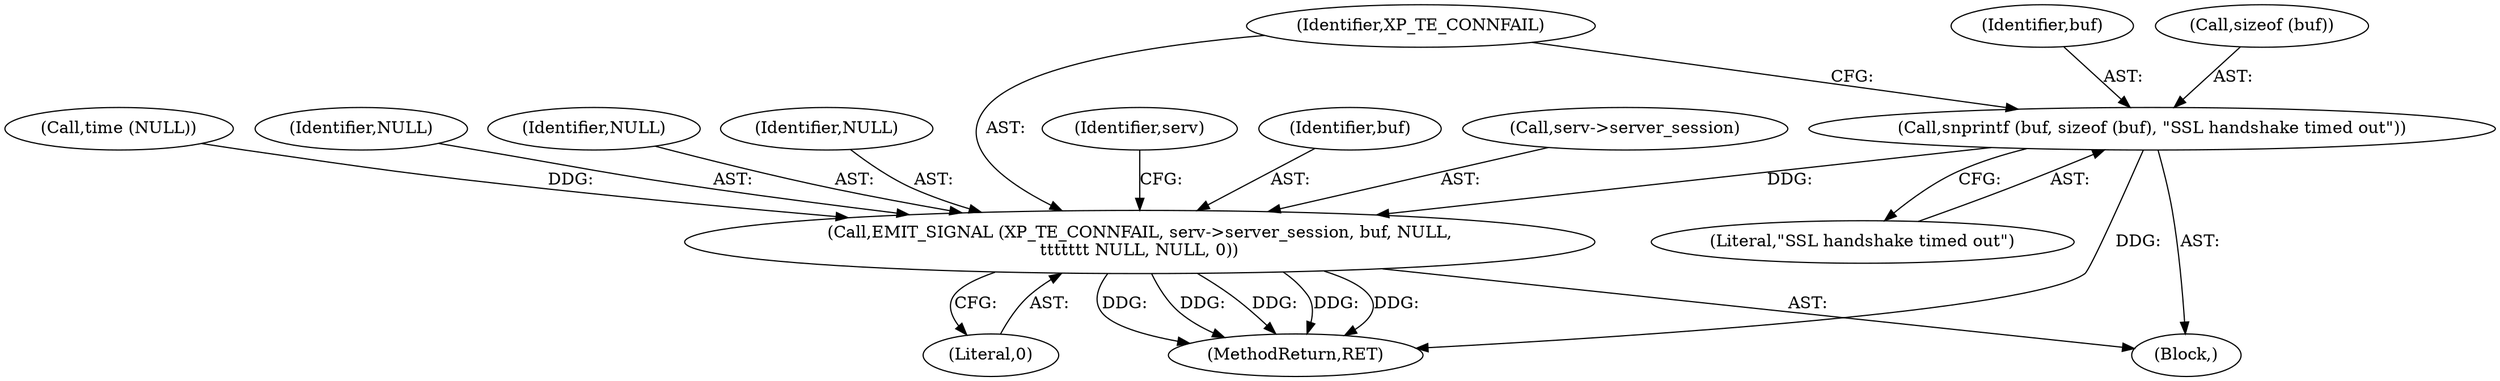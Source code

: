 digraph "0_hexchat_c9b63f7f9be01692b03fa15275135a4910a7e02d@API" {
"1000577" [label="(Call,snprintf (buf, sizeof (buf), \"SSL handshake timed out\"))"];
"1000582" [label="(Call,EMIT_SIGNAL (XP_TE_CONNFAIL, serv->server_session, buf, NULL,\n\t\t\t\t\t\t\t NULL, NULL, 0))"];
"1000593" [label="(Identifier,serv)"];
"1000591" [label="(Literal,0)"];
"1000587" [label="(Identifier,buf)"];
"1000584" [label="(Call,serv->server_session)"];
"1000607" [label="(MethodReturn,RET)"];
"1000581" [label="(Literal,\"SSL handshake timed out\")"];
"1000579" [label="(Call,sizeof (buf))"];
"1000576" [label="(Block,)"];
"1000574" [label="(Call,time (NULL))"];
"1000583" [label="(Identifier,XP_TE_CONNFAIL)"];
"1000582" [label="(Call,EMIT_SIGNAL (XP_TE_CONNFAIL, serv->server_session, buf, NULL,\n\t\t\t\t\t\t\t NULL, NULL, 0))"];
"1000588" [label="(Identifier,NULL)"];
"1000578" [label="(Identifier,buf)"];
"1000590" [label="(Identifier,NULL)"];
"1000577" [label="(Call,snprintf (buf, sizeof (buf), \"SSL handshake timed out\"))"];
"1000589" [label="(Identifier,NULL)"];
"1000577" -> "1000576"  [label="AST: "];
"1000577" -> "1000581"  [label="CFG: "];
"1000578" -> "1000577"  [label="AST: "];
"1000579" -> "1000577"  [label="AST: "];
"1000581" -> "1000577"  [label="AST: "];
"1000583" -> "1000577"  [label="CFG: "];
"1000577" -> "1000607"  [label="DDG: "];
"1000577" -> "1000582"  [label="DDG: "];
"1000582" -> "1000576"  [label="AST: "];
"1000582" -> "1000591"  [label="CFG: "];
"1000583" -> "1000582"  [label="AST: "];
"1000584" -> "1000582"  [label="AST: "];
"1000587" -> "1000582"  [label="AST: "];
"1000588" -> "1000582"  [label="AST: "];
"1000589" -> "1000582"  [label="AST: "];
"1000590" -> "1000582"  [label="AST: "];
"1000591" -> "1000582"  [label="AST: "];
"1000593" -> "1000582"  [label="CFG: "];
"1000582" -> "1000607"  [label="DDG: "];
"1000582" -> "1000607"  [label="DDG: "];
"1000582" -> "1000607"  [label="DDG: "];
"1000582" -> "1000607"  [label="DDG: "];
"1000582" -> "1000607"  [label="DDG: "];
"1000574" -> "1000582"  [label="DDG: "];
}
